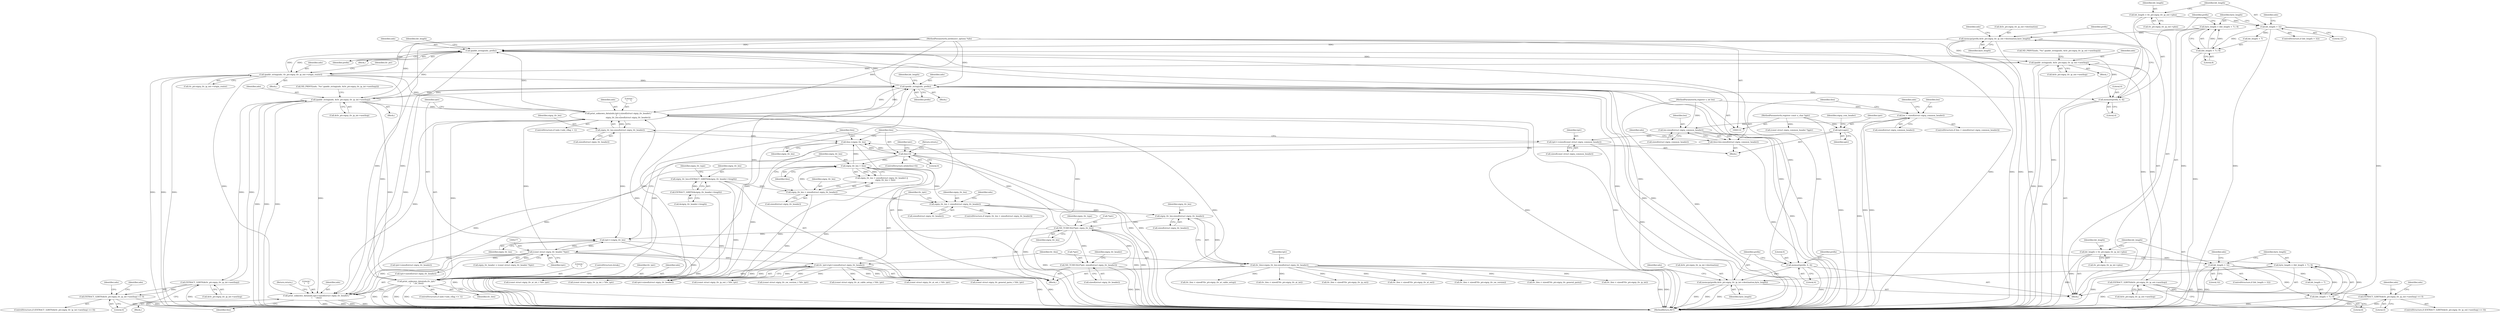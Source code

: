 digraph "0_tcpdump_de981e6070d168b58ec1bb0713ded77ed4ad87f4@API" {
"1000719" [label="(Call,memcpy(prefix,&tlv_ptr.eigrp_tlv_ip_ext->destination,byte_length))"];
"1000715" [label="(Call,memset(prefix, 0, 4))"];
"1000575" [label="(Call,ipaddr_string(ndo, prefix))"];
"1001274" [label="(Call,print_unknown_data(ndo,tptr+sizeof(struct eigrp_tlv_header),\"\n\t    \",\n                               eigrp_tlv_len-sizeof(struct eigrp_tlv_header)))"];
"1000772" [label="(Call,ipaddr_string(ndo, tlv_ptr.eigrp_tlv_ip_ext->origin_router))"];
"1000734" [label="(Call,ipaddr_string(ndo, prefix))"];
"1000599" [label="(Call,ipaddr_string(ndo, &tlv_ptr.eigrp_tlv_ip_int->nexthop))"];
"1000111" [label="(MethodParameterIn,netdissect_options *ndo)"];
"1000581" [label="(Call,EXTRACT_32BITS(&tlv_ptr.eigrp_tlv_ip_int->nexthop))"];
"1001262" [label="(Call,print_unknown_data(ndo,tlv_tptr,\"\n\t    \",tlv_tlen))"];
"1000341" [label="(Call,tlv_tptr=tptr+sizeof(struct eigrp_tlv_header))"];
"1000276" [label="(Call,(const struct eigrp_tlv_header *)tptr)"];
"1001285" [label="(Call,tptr+=eigrp_tlv_len)"];
"1000353" [label="(Call,ND_TCHECK2(*tptr, eigrp_tlv_len))"];
"1000269" [label="(Call,ND_TCHECK2(*tptr, sizeof(struct eigrp_tlv_header)))"];
"1000349" [label="(Call,eigrp_tlv_len-sizeof(struct eigrp_tlv_header))"];
"1000326" [label="(Call,eigrp_tlv_len < sizeof(struct eigrp_tlv_header))"];
"1000295" [label="(Call,eigrp_tlv_len < sizeof(struct eigrp_tlv_header))"];
"1000279" [label="(Call,eigrp_tlv_len=EXTRACT_16BITS(&eigrp_tlv_header->length))"];
"1000281" [label="(Call,EXTRACT_16BITS(&eigrp_tlv_header->length))"];
"1000299" [label="(Call,eigrp_tlv_len > tlen)"];
"1000265" [label="(Call,tlen>0)"];
"1000200" [label="(Call,tlen=len-sizeof(struct eigrp_common_header))"];
"1000202" [label="(Call,len-sizeof(struct eigrp_common_header))"];
"1000176" [label="(Call,len < sizeof(struct eigrp_common_header))"];
"1000113" [label="(MethodParameterIn,register u_int len)"];
"1001288" [label="(Call,tlen-=eigrp_tlv_len)"];
"1001281" [label="(Call,eigrp_tlv_len-sizeof(struct eigrp_tlv_header))"];
"1000260" [label="(Call,tptr+=sizeof(const struct eigrp_common_header))"];
"1000127" [label="(Call,tptr=pptr)"];
"1000112" [label="(MethodParameterIn,register const u_char *pptr)"];
"1000347" [label="(Call,tlv_tlen=eigrp_tlv_len-sizeof(struct eigrp_tlv_header))"];
"1000719" [label="(Call,memcpy(prefix,&tlv_ptr.eigrp_tlv_ip_ext->destination,byte_length))"];
"1000708" [label="(Call,byte_length = (bit_length + 7) / 8)"];
"1000710" [label="(Call,(bit_length + 7) / 8)"];
"1000697" [label="(Call,bit_length > 32)"];
"1000689" [label="(Call,bit_length = tlv_ptr.eigrp_tlv_ip_ext->plen)"];
"1000758" [label="(Call,ipaddr_string(ndo, &tlv_ptr.eigrp_tlv_ip_ext->nexthop))"];
"1000740" [label="(Call,EXTRACT_32BITS(&tlv_ptr.eigrp_tlv_ip_ext->nexthop))"];
"1000560" [label="(Call,memcpy(prefix,&tlv_ptr.eigrp_tlv_ip_int->destination,byte_length))"];
"1000556" [label="(Call,memset(prefix, 0, 4))"];
"1000549" [label="(Call,byte_length = (bit_length + 7) / 8)"];
"1000551" [label="(Call,(bit_length + 7) / 8)"];
"1000538" [label="(Call,bit_length > 32)"];
"1000530" [label="(Call,bit_length = tlv_ptr.eigrp_tlv_ip_int->plen)"];
"1000303" [label="(Call,print_unknown_data(ndo,tptr+sizeof(struct eigrp_tlv_header),\"\n\t    \",tlen))"];
"1000580" [label="(Call,EXTRACT_32BITS(&tlv_ptr.eigrp_tlv_ip_int->nexthop) == 0)"];
"1000739" [label="(Call,EXTRACT_32BITS(&tlv_ptr.eigrp_tlv_ip_ext->nexthop) == 0)"];
"1000351" [label="(Call,sizeof(struct eigrp_tlv_header))"];
"1001264" [label="(Identifier,tlv_tptr)"];
"1000365" [label="(Call,(const struct eigrp_tlv_general_parm_t *)tlv_tptr)"];
"1000577" [label="(Identifier,prefix)"];
"1000588" [label="(Literal,0)"];
"1000930" [label="(Call,(const struct eigrp_tlv_at_int_t *)tlv_tptr)"];
"1000202" [label="(Call,len-sizeof(struct eigrp_common_header))"];
"1000295" [label="(Call,eigrp_tlv_len < sizeof(struct eigrp_tlv_header))"];
"1000287" [label="(Identifier,eigrp_tlv_type)"];
"1000129" [label="(Identifier,pptr)"];
"1000689" [label="(Call,bit_length = tlv_ptr.eigrp_tlv_ip_ext->plen)"];
"1000327" [label="(Identifier,eigrp_tlv_len)"];
"1000550" [label="(Identifier,byte_length)"];
"1000718" [label="(Literal,4)"];
"1000440" [label="(Call,(const struct eigrp_tlv_sw_version_t *)tlv_tptr)"];
"1000353" [label="(Call,ND_TCHECK2(*tptr, eigrp_tlv_len))"];
"1000868" [label="(Call,(const struct eigrp_tlv_at_cable_setup_t *)tlv_tptr)"];
"1000302" [label="(Block,)"];
"1000532" [label="(Call,tlv_ptr.eigrp_tlv_ip_int->plen)"];
"1000269" [label="(Call,ND_TCHECK2(*tptr, sizeof(struct eigrp_tlv_header)))"];
"1000355" [label="(Identifier,tptr)"];
"1000300" [label="(Identifier,eigrp_tlv_len)"];
"1000551" [label="(Call,(bit_length + 7) / 8)"];
"1000537" [label="(ControlStructure,if (bit_length > 32))"];
"1000783" [label="(Identifier,tlv_ptr)"];
"1000296" [label="(Identifier,eigrp_tlv_len)"];
"1000356" [label="(Identifier,eigrp_tlv_len)"];
"1001263" [label="(Identifier,ndo)"];
"1001265" [label="(Literal,\"\n\t    \")"];
"1000727" [label="(Identifier,byte_length)"];
"1001267" [label="(ControlStructure,break;)"];
"1000272" [label="(Call,sizeof(struct eigrp_tlv_header))"];
"1000262" [label="(Call,sizeof(const struct eigrp_common_header))"];
"1001297" [label="(MethodReturn,RET)"];
"1000747" [label="(Literal,0)"];
"1000531" [label="(Identifier,bit_length)"];
"1000260" [label="(Call,tptr+=sizeof(const struct eigrp_common_header))"];
"1000297" [label="(Call,sizeof(struct eigrp_tlv_header))"];
"1001283" [label="(Call,sizeof(struct eigrp_tlv_header))"];
"1000561" [label="(Identifier,prefix)"];
"1000200" [label="(Call,tlen=len-sizeof(struct eigrp_common_header))"];
"1001266" [label="(Identifier,tlv_tlen)"];
"1000341" [label="(Call,tlv_tptr=tptr+sizeof(struct eigrp_tlv_header))"];
"1000267" [label="(Literal,0)"];
"1001274" [label="(Call,print_unknown_data(ndo,tptr+sizeof(struct eigrp_tlv_header),\"\n\t    \",\n                               eigrp_tlv_len-sizeof(struct eigrp_tlv_header)))"];
"1000301" [label="(Identifier,tlen)"];
"1000183" [label="(Identifier,ndo)"];
"1000328" [label="(Call,sizeof(struct eigrp_tlv_header))"];
"1001289" [label="(Identifier,tlen)"];
"1000601" [label="(Call,&tlv_ptr.eigrp_tlv_ip_int->nexthop)"];
"1000354" [label="(Call,*tptr)"];
"1000326" [label="(Call,eigrp_tlv_len < sizeof(struct eigrp_tlv_header))"];
"1000538" [label="(Call,bit_length > 32)"];
"1001262" [label="(Call,print_unknown_data(ndo,tlv_tptr,\"\n\t    \",tlv_tlen))"];
"1000736" [label="(Identifier,prefix)"];
"1000568" [label="(Identifier,byte_length)"];
"1001069" [label="(Call,(const struct eigrp_tlv_at_ext_t *)tlv_tptr)"];
"1000348" [label="(Identifier,tlv_tlen)"];
"1000556" [label="(Call,memset(prefix, 0, 4))"];
"1000934" [label="(Call,tlv_tlen < sizeof(*tlv_ptr.eigrp_tlv_at_int))"];
"1000203" [label="(Identifier,len)"];
"1000774" [label="(Call,tlv_ptr.eigrp_tlv_ip_ext->origin_router)"];
"1000281" [label="(Call,EXTRACT_16BITS(&eigrp_tlv_header->length))"];
"1000758" [label="(Call,ipaddr_string(ndo, &tlv_ptr.eigrp_tlv_ip_ext->nexthop))"];
"1000274" [label="(Call,eigrp_tlv_header = (const struct eigrp_tlv_header *)tptr)"];
"1000600" [label="(Identifier,ndo)"];
"1000733" [label="(Block,)"];
"1000204" [label="(Call,sizeof(struct eigrp_common_header))"];
"1001288" [label="(Call,tlen-=eigrp_tlv_len)"];
"1000261" [label="(Identifier,tptr)"];
"1001276" [label="(Call,tptr+sizeof(struct eigrp_tlv_header))"];
"1000697" [label="(Call,bit_length > 32)"];
"1000596" [label="(Identifier,ndo)"];
"1000176" [label="(Call,len < sizeof(struct eigrp_common_header))"];
"1000716" [label="(Identifier,prefix)"];
"1000708" [label="(Call,byte_length = (bit_length + 7) / 8)"];
"1000268" [label="(Block,)"];
"1000349" [label="(Call,eigrp_tlv_len-sizeof(struct eigrp_tlv_header))"];
"1000691" [label="(Call,tlv_ptr.eigrp_tlv_ip_ext->plen)"];
"1000710" [label="(Call,(bit_length + 7) / 8)"];
"1000696" [label="(ControlStructure,if (bit_length > 32))"];
"1000127" [label="(Call,tptr=pptr)"];
"1000555" [label="(Literal,8)"];
"1000175" [label="(ControlStructure,if (len < sizeof(struct eigrp_common_header)))"];
"1000552" [label="(Call,bit_length + 7)"];
"1000178" [label="(Call,sizeof(struct eigrp_common_header))"];
"1000342" [label="(Identifier,tlv_tptr)"];
"1000311" [label="(Return,return;)"];
"1000304" [label="(Identifier,ndo)"];
"1000597" [label="(Block,)"];
"1000737" [label="(Identifier,bit_length)"];
"1000717" [label="(Literal,0)"];
"1000266" [label="(Identifier,tlen)"];
"1000578" [label="(Identifier,bit_length)"];
"1000270" [label="(Call,*tptr)"];
"1000275" [label="(Identifier,eigrp_tlv_header)"];
"1000544" [label="(Identifier,ndo)"];
"1000773" [label="(Identifier,ndo)"];
"1000665" [label="(Call,tlv_tlen < sizeof(*tlv_ptr.eigrp_tlv_ip_ext))"];
"1000359" [label="(Block,)"];
"1000581" [label="(Call,EXTRACT_32BITS(&tlv_ptr.eigrp_tlv_ip_int->nexthop))"];
"1000128" [label="(Identifier,tptr)"];
"1000719" [label="(Call,memcpy(prefix,&tlv_ptr.eigrp_tlv_ip_ext->destination,byte_length))"];
"1000772" [label="(Call,ipaddr_string(ndo, tlv_ptr.eigrp_tlv_ip_ext->origin_router))"];
"1000720" [label="(Identifier,prefix)"];
"1001280" [label="(Literal,\"\n\t    \")"];
"1000735" [label="(Identifier,ndo)"];
"1000299" [label="(Call,eigrp_tlv_len > tlen)"];
"1000113" [label="(MethodParameterIn,register u_int len)"];
"1000280" [label="(Identifier,eigrp_tlv_len)"];
"1000558" [label="(Literal,0)"];
"1000502" [label="(Call,(const struct eigrp_tlv_ip_int_t *)tlv_tptr)"];
"1000559" [label="(Literal,4)"];
"1000739" [label="(Call,EXTRACT_32BITS(&tlv_ptr.eigrp_tlv_ip_ext->nexthop) == 0)"];
"1000740" [label="(Call,EXTRACT_32BITS(&tlv_ptr.eigrp_tlv_ip_ext->nexthop))"];
"1000309" [label="(Literal,\"\n\t    \")"];
"1000594" [label="(Call,ND_PRINT((ndo, \"%s\",ipaddr_string(ndo, &tlv_ptr.eigrp_tlv_ip_int->nexthop))))"];
"1000347" [label="(Call,tlv_tlen=eigrp_tlv_len-sizeof(struct eigrp_tlv_header))"];
"1001073" [label="(Call,tlv_tlen < sizeof(*tlv_ptr.eigrp_tlv_at_ext))"];
"1000580" [label="(Call,EXTRACT_32BITS(&tlv_ptr.eigrp_tlv_ip_int->nexthop) == 0)"];
"1000265" [label="(Call,tlen>0)"];
"1000755" [label="(Identifier,ndo)"];
"1000305" [label="(Call,tptr+sizeof(struct eigrp_tlv_header))"];
"1000690" [label="(Identifier,bit_length)"];
"1000303" [label="(Call,print_unknown_data(ndo,tptr+sizeof(struct eigrp_tlv_header),\"\n\t    \",tlen))"];
"1000741" [label="(Call,&tlv_ptr.eigrp_tlv_ip_ext->nexthop)"];
"1000699" [label="(Literal,32)"];
"1000294" [label="(Call,eigrp_tlv_len < sizeof(struct eigrp_tlv_header) ||\n            eigrp_tlv_len > tlen)"];
"1001282" [label="(Identifier,eigrp_tlv_len)"];
"1000734" [label="(Call,ipaddr_string(ndo, prefix))"];
"1000750" [label="(Identifier,ndo)"];
"1000698" [label="(Identifier,bit_length)"];
"1001286" [label="(Identifier,tptr)"];
"1000177" [label="(Identifier,len)"];
"1000112" [label="(MethodParameterIn,register const u_char *pptr)"];
"1001256" [label="(ControlStructure,if (ndo->ndo_vflag <= 1))"];
"1000557" [label="(Identifier,prefix)"];
"1000343" [label="(Call,tptr+sizeof(struct eigrp_tlv_header))"];
"1000579" [label="(ControlStructure,if (EXTRACT_32BITS(&tlv_ptr.eigrp_tlv_ip_int->nexthop) == 0))"];
"1000131" [label="(Identifier,eigrp_com_header)"];
"1000132" [label="(Call,(const struct eigrp_common_header *)pptr)"];
"1000444" [label="(Call,tlv_tlen < sizeof(*tlv_ptr.eigrp_tlv_sw_version))"];
"1000562" [label="(Call,&tlv_ptr.eigrp_tlv_ip_int->destination)"];
"1000278" [label="(Identifier,tptr)"];
"1000549" [label="(Call,byte_length = (bit_length + 7) / 8)"];
"1000540" [label="(Literal,32)"];
"1000279" [label="(Call,eigrp_tlv_len=EXTRACT_16BITS(&eigrp_tlv_header->length))"];
"1000759" [label="(Identifier,ndo)"];
"1000271" [label="(Identifier,tptr)"];
"1000111" [label="(MethodParameterIn,netdissect_options *ndo)"];
"1000703" [label="(Identifier,ndo)"];
"1001275" [label="(Identifier,ndo)"];
"1001281" [label="(Call,eigrp_tlv_len-sizeof(struct eigrp_tlv_header))"];
"1000530" [label="(Call,bit_length = tlv_ptr.eigrp_tlv_ip_int->plen)"];
"1000369" [label="(Call,tlv_tlen < sizeof(*tlv_ptr.eigrp_tlv_general_parm))"];
"1000325" [label="(ControlStructure,if (eigrp_tlv_len < sizeof(struct eigrp_tlv_header)))"];
"1000539" [label="(Identifier,bit_length)"];
"1000760" [label="(Call,&tlv_ptr.eigrp_tlv_ip_ext->nexthop)"];
"1000730" [label="(Identifier,ndo)"];
"1000201" [label="(Identifier,tlen)"];
"1000591" [label="(Identifier,ndo)"];
"1000599" [label="(Call,ipaddr_string(ndo, &tlv_ptr.eigrp_tlv_ip_int->nexthop))"];
"1000574" [label="(Block,)"];
"1000208" [label="(Identifier,ndo)"];
"1000276" [label="(Call,(const struct eigrp_tlv_header *)tptr)"];
"1001290" [label="(Identifier,eigrp_tlv_len)"];
"1000506" [label="(Call,tlv_tlen < sizeof(*tlv_ptr.eigrp_tlv_ip_int))"];
"1000576" [label="(Identifier,ndo)"];
"1000282" [label="(Call,&eigrp_tlv_header->length)"];
"1000714" [label="(Literal,8)"];
"1000753" [label="(Call,ND_PRINT((ndo, \"%s\",ipaddr_string(ndo, &tlv_ptr.eigrp_tlv_ip_ext->nexthop))))"];
"1000571" [label="(Identifier,ndo)"];
"1000114" [label="(Block,)"];
"1000872" [label="(Call,tlv_tlen < sizeof(*tlv_ptr.eigrp_tlv_at_cable_setup))"];
"1000358" [label="(Identifier,eigrp_tlv_type)"];
"1001291" [label="(Return,return;)"];
"1000264" [label="(ControlStructure,while(tlen>0))"];
"1000575" [label="(Call,ipaddr_string(ndo, prefix))"];
"1000310" [label="(Identifier,tlen)"];
"1000721" [label="(Call,&tlv_ptr.eigrp_tlv_ip_ext->destination)"];
"1000711" [label="(Call,bit_length + 7)"];
"1000350" [label="(Identifier,eigrp_tlv_len)"];
"1000560" [label="(Call,memcpy(prefix,&tlv_ptr.eigrp_tlv_ip_int->destination,byte_length))"];
"1000771" [label="(Block,)"];
"1000661" [label="(Call,(const struct eigrp_tlv_ip_ext_t *)tlv_tptr)"];
"1000709" [label="(Identifier,byte_length)"];
"1000756" [label="(Block,)"];
"1001285" [label="(Call,tptr+=eigrp_tlv_len)"];
"1000333" [label="(Identifier,ndo)"];
"1001287" [label="(Identifier,eigrp_tlv_len)"];
"1001268" [label="(ControlStructure,if (ndo->ndo_vflag > 1))"];
"1000738" [label="(ControlStructure,if (EXTRACT_32BITS(&tlv_ptr.eigrp_tlv_ip_ext->nexthop) == 0))"];
"1000715" [label="(Call,memset(prefix, 0, 4))"];
"1000582" [label="(Call,&tlv_ptr.eigrp_tlv_ip_int->nexthop)"];
"1000719" -> "1000359"  [label="AST: "];
"1000719" -> "1000727"  [label="CFG: "];
"1000720" -> "1000719"  [label="AST: "];
"1000721" -> "1000719"  [label="AST: "];
"1000727" -> "1000719"  [label="AST: "];
"1000730" -> "1000719"  [label="CFG: "];
"1000719" -> "1001297"  [label="DDG: "];
"1000719" -> "1001297"  [label="DDG: "];
"1000719" -> "1001297"  [label="DDG: "];
"1000715" -> "1000719"  [label="DDG: "];
"1000708" -> "1000719"  [label="DDG: "];
"1000719" -> "1000734"  [label="DDG: "];
"1000715" -> "1000359"  [label="AST: "];
"1000715" -> "1000718"  [label="CFG: "];
"1000716" -> "1000715"  [label="AST: "];
"1000717" -> "1000715"  [label="AST: "];
"1000718" -> "1000715"  [label="AST: "];
"1000720" -> "1000715"  [label="CFG: "];
"1000715" -> "1001297"  [label="DDG: "];
"1000575" -> "1000715"  [label="DDG: "];
"1000734" -> "1000715"  [label="DDG: "];
"1000575" -> "1000574"  [label="AST: "];
"1000575" -> "1000577"  [label="CFG: "];
"1000576" -> "1000575"  [label="AST: "];
"1000577" -> "1000575"  [label="AST: "];
"1000578" -> "1000575"  [label="CFG: "];
"1000575" -> "1001297"  [label="DDG: "];
"1000575" -> "1001297"  [label="DDG: "];
"1000575" -> "1001297"  [label="DDG: "];
"1000575" -> "1000303"  [label="DDG: "];
"1000575" -> "1000556"  [label="DDG: "];
"1001274" -> "1000575"  [label="DDG: "];
"1000772" -> "1000575"  [label="DDG: "];
"1000599" -> "1000575"  [label="DDG: "];
"1001262" -> "1000575"  [label="DDG: "];
"1000111" -> "1000575"  [label="DDG: "];
"1000560" -> "1000575"  [label="DDG: "];
"1000575" -> "1000599"  [label="DDG: "];
"1000575" -> "1000734"  [label="DDG: "];
"1000575" -> "1001262"  [label="DDG: "];
"1000575" -> "1001274"  [label="DDG: "];
"1001274" -> "1001268"  [label="AST: "];
"1001274" -> "1001281"  [label="CFG: "];
"1001275" -> "1001274"  [label="AST: "];
"1001276" -> "1001274"  [label="AST: "];
"1001280" -> "1001274"  [label="AST: "];
"1001281" -> "1001274"  [label="AST: "];
"1001286" -> "1001274"  [label="CFG: "];
"1001274" -> "1001297"  [label="DDG: "];
"1001274" -> "1001297"  [label="DDG: "];
"1001274" -> "1001297"  [label="DDG: "];
"1001274" -> "1001297"  [label="DDG: "];
"1001274" -> "1000303"  [label="DDG: "];
"1001274" -> "1000734"  [label="DDG: "];
"1001274" -> "1001262"  [label="DDG: "];
"1000772" -> "1001274"  [label="DDG: "];
"1000599" -> "1001274"  [label="DDG: "];
"1001262" -> "1001274"  [label="DDG: "];
"1000111" -> "1001274"  [label="DDG: "];
"1000276" -> "1001274"  [label="DDG: "];
"1001281" -> "1001274"  [label="DDG: "];
"1000772" -> "1000771"  [label="AST: "];
"1000772" -> "1000774"  [label="CFG: "];
"1000773" -> "1000772"  [label="AST: "];
"1000774" -> "1000772"  [label="AST: "];
"1000783" -> "1000772"  [label="CFG: "];
"1000772" -> "1001297"  [label="DDG: "];
"1000772" -> "1001297"  [label="DDG: "];
"1000772" -> "1001297"  [label="DDG: "];
"1000772" -> "1000303"  [label="DDG: "];
"1000772" -> "1000734"  [label="DDG: "];
"1000734" -> "1000772"  [label="DDG: "];
"1000758" -> "1000772"  [label="DDG: "];
"1000111" -> "1000772"  [label="DDG: "];
"1000772" -> "1001262"  [label="DDG: "];
"1000734" -> "1000733"  [label="AST: "];
"1000734" -> "1000736"  [label="CFG: "];
"1000735" -> "1000734"  [label="AST: "];
"1000736" -> "1000734"  [label="AST: "];
"1000737" -> "1000734"  [label="CFG: "];
"1000734" -> "1001297"  [label="DDG: "];
"1000734" -> "1001297"  [label="DDG: "];
"1000734" -> "1000556"  [label="DDG: "];
"1000599" -> "1000734"  [label="DDG: "];
"1001262" -> "1000734"  [label="DDG: "];
"1000111" -> "1000734"  [label="DDG: "];
"1000734" -> "1000758"  [label="DDG: "];
"1000599" -> "1000597"  [label="AST: "];
"1000599" -> "1000601"  [label="CFG: "];
"1000600" -> "1000599"  [label="AST: "];
"1000601" -> "1000599"  [label="AST: "];
"1000594" -> "1000599"  [label="CFG: "];
"1000599" -> "1001297"  [label="DDG: "];
"1000599" -> "1001297"  [label="DDG: "];
"1000599" -> "1001297"  [label="DDG: "];
"1000599" -> "1000303"  [label="DDG: "];
"1000599" -> "1000581"  [label="DDG: "];
"1000111" -> "1000599"  [label="DDG: "];
"1000581" -> "1000599"  [label="DDG: "];
"1000599" -> "1001262"  [label="DDG: "];
"1000111" -> "1000110"  [label="AST: "];
"1000111" -> "1001297"  [label="DDG: "];
"1000111" -> "1000303"  [label="DDG: "];
"1000111" -> "1000758"  [label="DDG: "];
"1000111" -> "1001262"  [label="DDG: "];
"1000581" -> "1000580"  [label="AST: "];
"1000581" -> "1000582"  [label="CFG: "];
"1000582" -> "1000581"  [label="AST: "];
"1000588" -> "1000581"  [label="CFG: "];
"1000581" -> "1001297"  [label="DDG: "];
"1000581" -> "1000580"  [label="DDG: "];
"1001262" -> "1001256"  [label="AST: "];
"1001262" -> "1001266"  [label="CFG: "];
"1001263" -> "1001262"  [label="AST: "];
"1001264" -> "1001262"  [label="AST: "];
"1001265" -> "1001262"  [label="AST: "];
"1001266" -> "1001262"  [label="AST: "];
"1001267" -> "1001262"  [label="CFG: "];
"1001262" -> "1001297"  [label="DDG: "];
"1001262" -> "1001297"  [label="DDG: "];
"1001262" -> "1001297"  [label="DDG: "];
"1001262" -> "1001297"  [label="DDG: "];
"1001262" -> "1000303"  [label="DDG: "];
"1000341" -> "1001262"  [label="DDG: "];
"1000347" -> "1001262"  [label="DDG: "];
"1000341" -> "1000268"  [label="AST: "];
"1000341" -> "1000343"  [label="CFG: "];
"1000342" -> "1000341"  [label="AST: "];
"1000343" -> "1000341"  [label="AST: "];
"1000348" -> "1000341"  [label="CFG: "];
"1000341" -> "1001297"  [label="DDG: "];
"1000341" -> "1001297"  [label="DDG: "];
"1000276" -> "1000341"  [label="DDG: "];
"1000341" -> "1000365"  [label="DDG: "];
"1000341" -> "1000440"  [label="DDG: "];
"1000341" -> "1000502"  [label="DDG: "];
"1000341" -> "1000661"  [label="DDG: "];
"1000341" -> "1000868"  [label="DDG: "];
"1000341" -> "1000930"  [label="DDG: "];
"1000341" -> "1001069"  [label="DDG: "];
"1000276" -> "1000274"  [label="AST: "];
"1000276" -> "1000278"  [label="CFG: "];
"1000277" -> "1000276"  [label="AST: "];
"1000278" -> "1000276"  [label="AST: "];
"1000274" -> "1000276"  [label="CFG: "];
"1000276" -> "1001297"  [label="DDG: "];
"1000276" -> "1000274"  [label="DDG: "];
"1001285" -> "1000276"  [label="DDG: "];
"1000260" -> "1000276"  [label="DDG: "];
"1000276" -> "1000303"  [label="DDG: "];
"1000276" -> "1000305"  [label="DDG: "];
"1000276" -> "1000343"  [label="DDG: "];
"1000276" -> "1001276"  [label="DDG: "];
"1000276" -> "1001285"  [label="DDG: "];
"1001285" -> "1000268"  [label="AST: "];
"1001285" -> "1001287"  [label="CFG: "];
"1001286" -> "1001285"  [label="AST: "];
"1001287" -> "1001285"  [label="AST: "];
"1001289" -> "1001285"  [label="CFG: "];
"1001285" -> "1001297"  [label="DDG: "];
"1000353" -> "1001285"  [label="DDG: "];
"1001281" -> "1001285"  [label="DDG: "];
"1000353" -> "1000268"  [label="AST: "];
"1000353" -> "1000356"  [label="CFG: "];
"1000354" -> "1000353"  [label="AST: "];
"1000356" -> "1000353"  [label="AST: "];
"1000358" -> "1000353"  [label="CFG: "];
"1000353" -> "1001297"  [label="DDG: "];
"1000353" -> "1001297"  [label="DDG: "];
"1000353" -> "1001297"  [label="DDG: "];
"1000353" -> "1000269"  [label="DDG: "];
"1000269" -> "1000353"  [label="DDG: "];
"1000349" -> "1000353"  [label="DDG: "];
"1000353" -> "1001281"  [label="DDG: "];
"1000353" -> "1001288"  [label="DDG: "];
"1000269" -> "1000268"  [label="AST: "];
"1000269" -> "1000272"  [label="CFG: "];
"1000270" -> "1000269"  [label="AST: "];
"1000272" -> "1000269"  [label="AST: "];
"1000275" -> "1000269"  [label="CFG: "];
"1000269" -> "1001297"  [label="DDG: "];
"1000269" -> "1001297"  [label="DDG: "];
"1000349" -> "1000347"  [label="AST: "];
"1000349" -> "1000351"  [label="CFG: "];
"1000350" -> "1000349"  [label="AST: "];
"1000351" -> "1000349"  [label="AST: "];
"1000347" -> "1000349"  [label="CFG: "];
"1000349" -> "1000347"  [label="DDG: "];
"1000326" -> "1000349"  [label="DDG: "];
"1000326" -> "1000325"  [label="AST: "];
"1000326" -> "1000328"  [label="CFG: "];
"1000327" -> "1000326"  [label="AST: "];
"1000328" -> "1000326"  [label="AST: "];
"1000333" -> "1000326"  [label="CFG: "];
"1000342" -> "1000326"  [label="CFG: "];
"1000326" -> "1001297"  [label="DDG: "];
"1000326" -> "1001297"  [label="DDG: "];
"1000295" -> "1000326"  [label="DDG: "];
"1000299" -> "1000326"  [label="DDG: "];
"1000295" -> "1000294"  [label="AST: "];
"1000295" -> "1000297"  [label="CFG: "];
"1000296" -> "1000295"  [label="AST: "];
"1000297" -> "1000295"  [label="AST: "];
"1000300" -> "1000295"  [label="CFG: "];
"1000294" -> "1000295"  [label="CFG: "];
"1000295" -> "1001297"  [label="DDG: "];
"1000295" -> "1000294"  [label="DDG: "];
"1000279" -> "1000295"  [label="DDG: "];
"1000295" -> "1000299"  [label="DDG: "];
"1000279" -> "1000268"  [label="AST: "];
"1000279" -> "1000281"  [label="CFG: "];
"1000280" -> "1000279"  [label="AST: "];
"1000281" -> "1000279"  [label="AST: "];
"1000287" -> "1000279"  [label="CFG: "];
"1000279" -> "1001297"  [label="DDG: "];
"1000281" -> "1000279"  [label="DDG: "];
"1000281" -> "1000282"  [label="CFG: "];
"1000282" -> "1000281"  [label="AST: "];
"1000281" -> "1001297"  [label="DDG: "];
"1000299" -> "1000294"  [label="AST: "];
"1000299" -> "1000301"  [label="CFG: "];
"1000300" -> "1000299"  [label="AST: "];
"1000301" -> "1000299"  [label="AST: "];
"1000294" -> "1000299"  [label="CFG: "];
"1000299" -> "1001297"  [label="DDG: "];
"1000299" -> "1001297"  [label="DDG: "];
"1000299" -> "1000294"  [label="DDG: "];
"1000299" -> "1000294"  [label="DDG: "];
"1000265" -> "1000299"  [label="DDG: "];
"1000299" -> "1000303"  [label="DDG: "];
"1000299" -> "1001288"  [label="DDG: "];
"1000265" -> "1000264"  [label="AST: "];
"1000265" -> "1000267"  [label="CFG: "];
"1000266" -> "1000265"  [label="AST: "];
"1000267" -> "1000265"  [label="AST: "];
"1000271" -> "1000265"  [label="CFG: "];
"1001291" -> "1000265"  [label="CFG: "];
"1000265" -> "1001297"  [label="DDG: "];
"1000265" -> "1001297"  [label="DDG: "];
"1000200" -> "1000265"  [label="DDG: "];
"1001288" -> "1000265"  [label="DDG: "];
"1000265" -> "1000303"  [label="DDG: "];
"1000265" -> "1001288"  [label="DDG: "];
"1000200" -> "1000114"  [label="AST: "];
"1000200" -> "1000202"  [label="CFG: "];
"1000201" -> "1000200"  [label="AST: "];
"1000202" -> "1000200"  [label="AST: "];
"1000208" -> "1000200"  [label="CFG: "];
"1000200" -> "1001297"  [label="DDG: "];
"1000202" -> "1000200"  [label="DDG: "];
"1000202" -> "1000204"  [label="CFG: "];
"1000203" -> "1000202"  [label="AST: "];
"1000204" -> "1000202"  [label="AST: "];
"1000202" -> "1001297"  [label="DDG: "];
"1000176" -> "1000202"  [label="DDG: "];
"1000113" -> "1000202"  [label="DDG: "];
"1000176" -> "1000175"  [label="AST: "];
"1000176" -> "1000178"  [label="CFG: "];
"1000177" -> "1000176"  [label="AST: "];
"1000178" -> "1000176"  [label="AST: "];
"1000183" -> "1000176"  [label="CFG: "];
"1000201" -> "1000176"  [label="CFG: "];
"1000176" -> "1001297"  [label="DDG: "];
"1000176" -> "1001297"  [label="DDG: "];
"1000113" -> "1000176"  [label="DDG: "];
"1000113" -> "1000110"  [label="AST: "];
"1000113" -> "1001297"  [label="DDG: "];
"1001288" -> "1000268"  [label="AST: "];
"1001288" -> "1001290"  [label="CFG: "];
"1001289" -> "1001288"  [label="AST: "];
"1001290" -> "1001288"  [label="AST: "];
"1000266" -> "1001288"  [label="CFG: "];
"1001288" -> "1001297"  [label="DDG: "];
"1001281" -> "1001288"  [label="DDG: "];
"1001281" -> "1001283"  [label="CFG: "];
"1001282" -> "1001281"  [label="AST: "];
"1001283" -> "1001281"  [label="AST: "];
"1000260" -> "1000114"  [label="AST: "];
"1000260" -> "1000262"  [label="CFG: "];
"1000261" -> "1000260"  [label="AST: "];
"1000262" -> "1000260"  [label="AST: "];
"1000266" -> "1000260"  [label="CFG: "];
"1000260" -> "1001297"  [label="DDG: "];
"1000127" -> "1000260"  [label="DDG: "];
"1000127" -> "1000114"  [label="AST: "];
"1000127" -> "1000129"  [label="CFG: "];
"1000128" -> "1000127"  [label="AST: "];
"1000129" -> "1000127"  [label="AST: "];
"1000131" -> "1000127"  [label="CFG: "];
"1000127" -> "1001297"  [label="DDG: "];
"1000112" -> "1000127"  [label="DDG: "];
"1000112" -> "1000110"  [label="AST: "];
"1000112" -> "1001297"  [label="DDG: "];
"1000112" -> "1000132"  [label="DDG: "];
"1000347" -> "1000268"  [label="AST: "];
"1000348" -> "1000347"  [label="AST: "];
"1000355" -> "1000347"  [label="CFG: "];
"1000347" -> "1001297"  [label="DDG: "];
"1000347" -> "1001297"  [label="DDG: "];
"1000347" -> "1000369"  [label="DDG: "];
"1000347" -> "1000444"  [label="DDG: "];
"1000347" -> "1000506"  [label="DDG: "];
"1000347" -> "1000665"  [label="DDG: "];
"1000347" -> "1000872"  [label="DDG: "];
"1000347" -> "1000934"  [label="DDG: "];
"1000347" -> "1001073"  [label="DDG: "];
"1000708" -> "1000359"  [label="AST: "];
"1000708" -> "1000710"  [label="CFG: "];
"1000709" -> "1000708"  [label="AST: "];
"1000710" -> "1000708"  [label="AST: "];
"1000716" -> "1000708"  [label="CFG: "];
"1000708" -> "1001297"  [label="DDG: "];
"1000710" -> "1000708"  [label="DDG: "];
"1000710" -> "1000708"  [label="DDG: "];
"1000710" -> "1000714"  [label="CFG: "];
"1000711" -> "1000710"  [label="AST: "];
"1000714" -> "1000710"  [label="AST: "];
"1000710" -> "1001297"  [label="DDG: "];
"1000697" -> "1000710"  [label="DDG: "];
"1000697" -> "1000696"  [label="AST: "];
"1000697" -> "1000699"  [label="CFG: "];
"1000698" -> "1000697"  [label="AST: "];
"1000699" -> "1000697"  [label="AST: "];
"1000703" -> "1000697"  [label="CFG: "];
"1000709" -> "1000697"  [label="CFG: "];
"1000697" -> "1001297"  [label="DDG: "];
"1000697" -> "1001297"  [label="DDG: "];
"1000689" -> "1000697"  [label="DDG: "];
"1000697" -> "1000711"  [label="DDG: "];
"1000689" -> "1000359"  [label="AST: "];
"1000689" -> "1000691"  [label="CFG: "];
"1000690" -> "1000689"  [label="AST: "];
"1000691" -> "1000689"  [label="AST: "];
"1000698" -> "1000689"  [label="CFG: "];
"1000689" -> "1001297"  [label="DDG: "];
"1000758" -> "1000756"  [label="AST: "];
"1000758" -> "1000760"  [label="CFG: "];
"1000759" -> "1000758"  [label="AST: "];
"1000760" -> "1000758"  [label="AST: "];
"1000753" -> "1000758"  [label="CFG: "];
"1000758" -> "1001297"  [label="DDG: "];
"1000758" -> "1001297"  [label="DDG: "];
"1000758" -> "1000740"  [label="DDG: "];
"1000740" -> "1000758"  [label="DDG: "];
"1000740" -> "1000739"  [label="AST: "];
"1000740" -> "1000741"  [label="CFG: "];
"1000741" -> "1000740"  [label="AST: "];
"1000747" -> "1000740"  [label="CFG: "];
"1000740" -> "1001297"  [label="DDG: "];
"1000740" -> "1000739"  [label="DDG: "];
"1000560" -> "1000359"  [label="AST: "];
"1000560" -> "1000568"  [label="CFG: "];
"1000561" -> "1000560"  [label="AST: "];
"1000562" -> "1000560"  [label="AST: "];
"1000568" -> "1000560"  [label="AST: "];
"1000571" -> "1000560"  [label="CFG: "];
"1000560" -> "1001297"  [label="DDG: "];
"1000560" -> "1001297"  [label="DDG: "];
"1000560" -> "1001297"  [label="DDG: "];
"1000556" -> "1000560"  [label="DDG: "];
"1000549" -> "1000560"  [label="DDG: "];
"1000556" -> "1000359"  [label="AST: "];
"1000556" -> "1000559"  [label="CFG: "];
"1000557" -> "1000556"  [label="AST: "];
"1000558" -> "1000556"  [label="AST: "];
"1000559" -> "1000556"  [label="AST: "];
"1000561" -> "1000556"  [label="CFG: "];
"1000556" -> "1001297"  [label="DDG: "];
"1000549" -> "1000359"  [label="AST: "];
"1000549" -> "1000551"  [label="CFG: "];
"1000550" -> "1000549"  [label="AST: "];
"1000551" -> "1000549"  [label="AST: "];
"1000557" -> "1000549"  [label="CFG: "];
"1000549" -> "1001297"  [label="DDG: "];
"1000551" -> "1000549"  [label="DDG: "];
"1000551" -> "1000549"  [label="DDG: "];
"1000551" -> "1000555"  [label="CFG: "];
"1000552" -> "1000551"  [label="AST: "];
"1000555" -> "1000551"  [label="AST: "];
"1000551" -> "1001297"  [label="DDG: "];
"1000538" -> "1000551"  [label="DDG: "];
"1000538" -> "1000537"  [label="AST: "];
"1000538" -> "1000540"  [label="CFG: "];
"1000539" -> "1000538"  [label="AST: "];
"1000540" -> "1000538"  [label="AST: "];
"1000544" -> "1000538"  [label="CFG: "];
"1000550" -> "1000538"  [label="CFG: "];
"1000538" -> "1001297"  [label="DDG: "];
"1000538" -> "1001297"  [label="DDG: "];
"1000530" -> "1000538"  [label="DDG: "];
"1000538" -> "1000552"  [label="DDG: "];
"1000530" -> "1000359"  [label="AST: "];
"1000530" -> "1000532"  [label="CFG: "];
"1000531" -> "1000530"  [label="AST: "];
"1000532" -> "1000530"  [label="AST: "];
"1000539" -> "1000530"  [label="CFG: "];
"1000530" -> "1001297"  [label="DDG: "];
"1000303" -> "1000302"  [label="AST: "];
"1000303" -> "1000310"  [label="CFG: "];
"1000304" -> "1000303"  [label="AST: "];
"1000305" -> "1000303"  [label="AST: "];
"1000309" -> "1000303"  [label="AST: "];
"1000310" -> "1000303"  [label="AST: "];
"1000311" -> "1000303"  [label="CFG: "];
"1000303" -> "1001297"  [label="DDG: "];
"1000303" -> "1001297"  [label="DDG: "];
"1000303" -> "1001297"  [label="DDG: "];
"1000303" -> "1001297"  [label="DDG: "];
"1000580" -> "1000579"  [label="AST: "];
"1000580" -> "1000588"  [label="CFG: "];
"1000588" -> "1000580"  [label="AST: "];
"1000591" -> "1000580"  [label="CFG: "];
"1000596" -> "1000580"  [label="CFG: "];
"1000580" -> "1001297"  [label="DDG: "];
"1000580" -> "1001297"  [label="DDG: "];
"1000739" -> "1000738"  [label="AST: "];
"1000739" -> "1000747"  [label="CFG: "];
"1000747" -> "1000739"  [label="AST: "];
"1000750" -> "1000739"  [label="CFG: "];
"1000755" -> "1000739"  [label="CFG: "];
"1000739" -> "1001297"  [label="DDG: "];
"1000739" -> "1001297"  [label="DDG: "];
}
